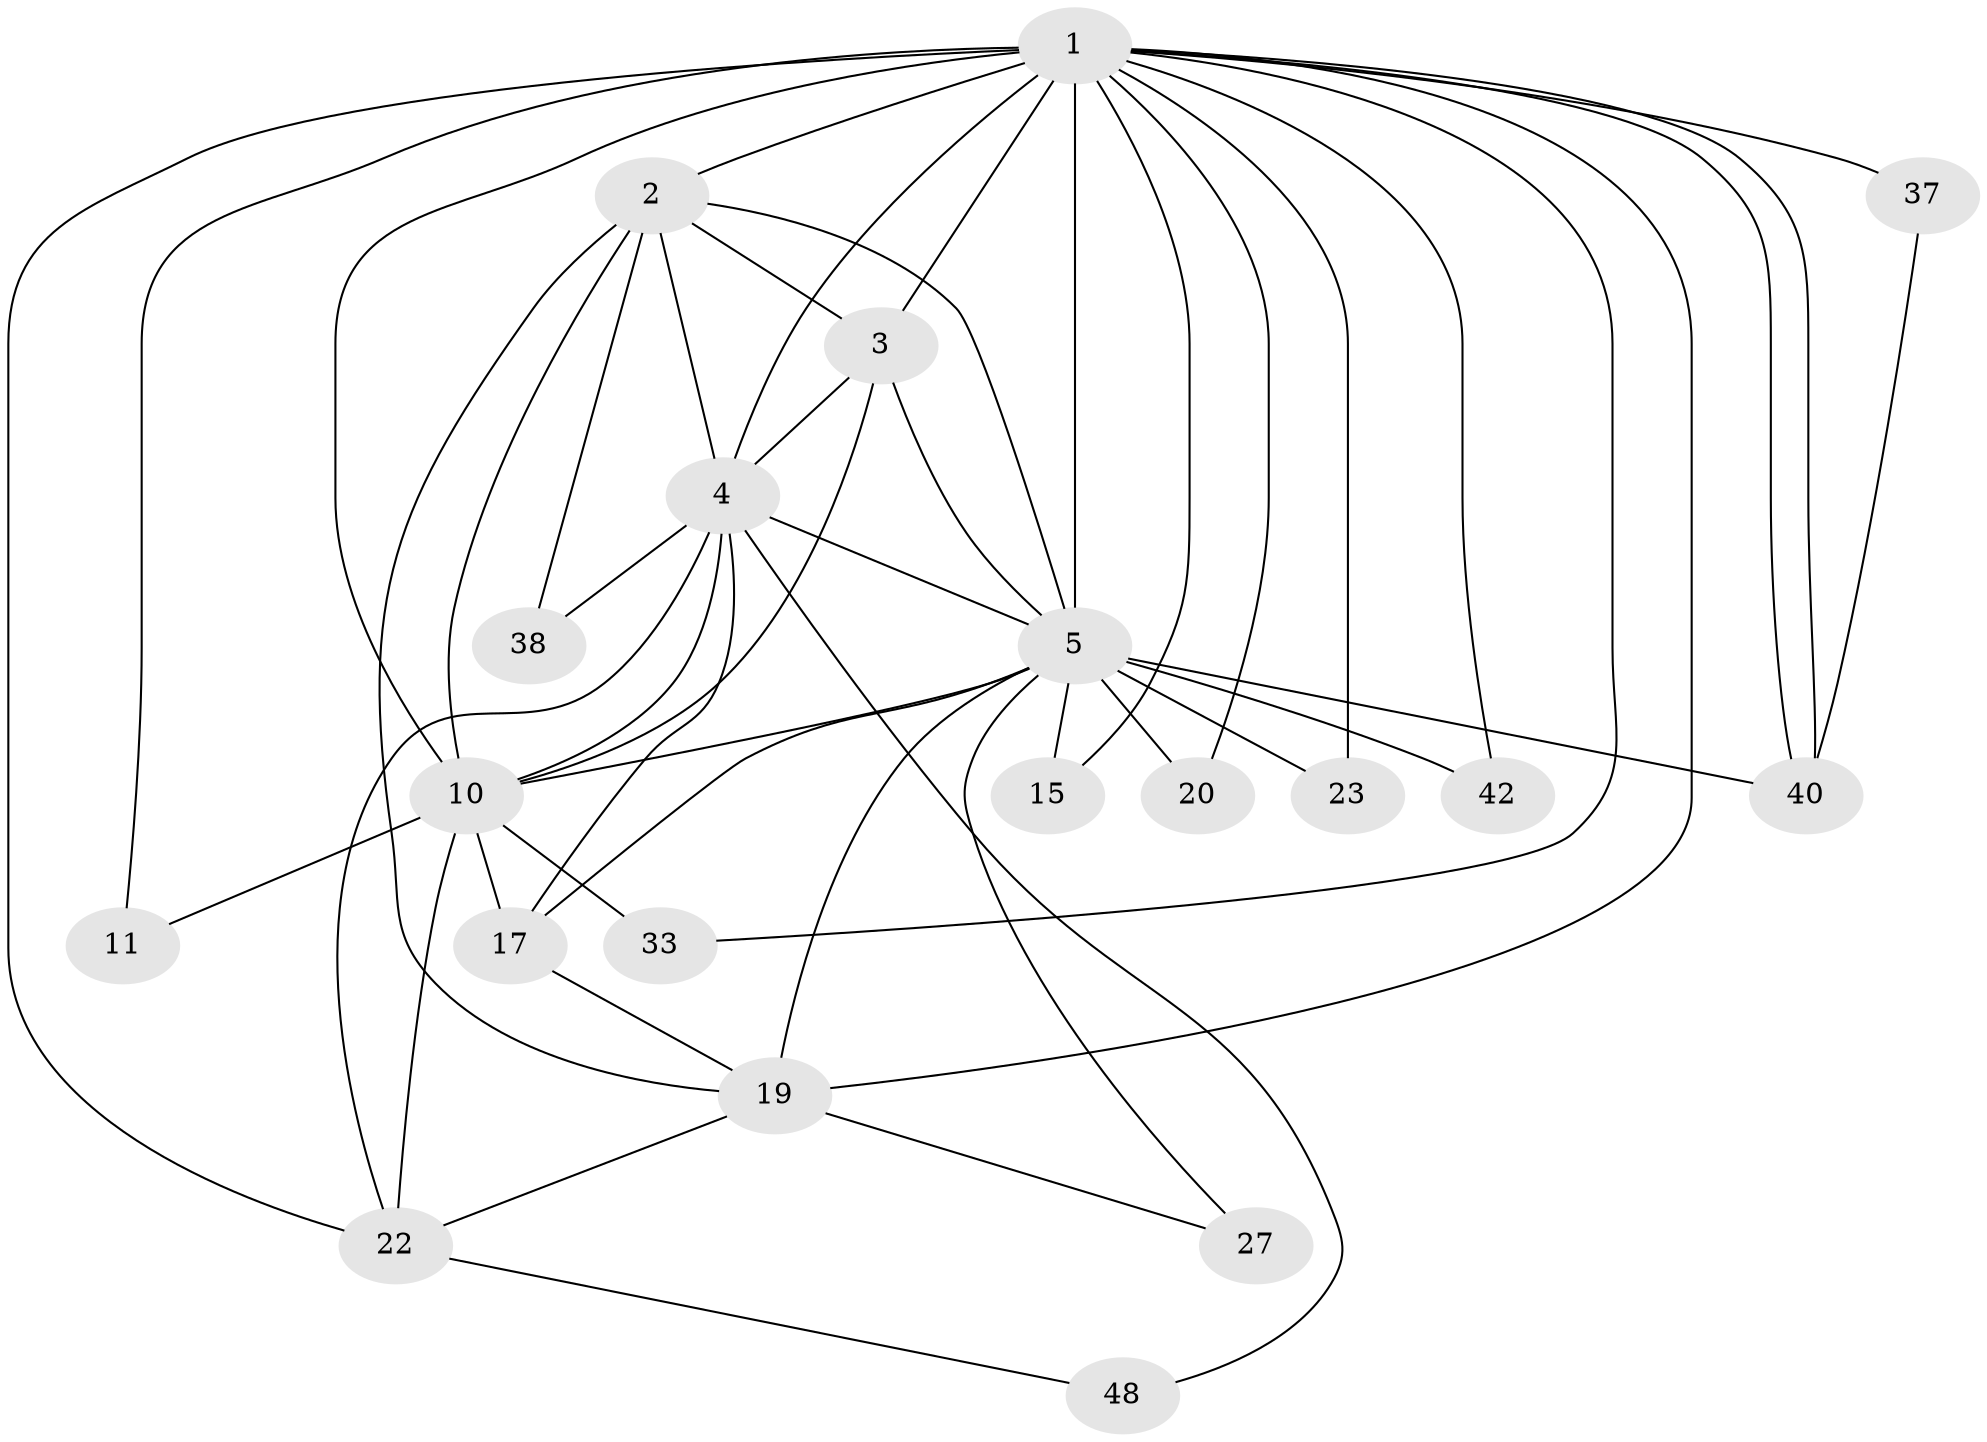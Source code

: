 // original degree distribution, {24: 0.014705882352941176, 16: 0.029411764705882353, 10: 0.029411764705882353, 19: 0.029411764705882353, 15: 0.029411764705882353, 18: 0.029411764705882353, 4: 0.10294117647058823, 2: 0.6176470588235294, 5: 0.04411764705882353, 3: 0.07352941176470588}
// Generated by graph-tools (version 1.1) at 2025/17/03/04/25 18:17:20]
// undirected, 20 vertices, 49 edges
graph export_dot {
graph [start="1"]
  node [color=gray90,style=filled];
  1 [super="+39+29+6"];
  2 [super="+30"];
  3;
  4;
  5 [super="+8+9+14+41"];
  10 [super="+12+16+13"];
  11;
  15;
  17 [super="+35+65"];
  19 [super="+24+26+50+57+64+21+46"];
  20;
  22 [super="+47"];
  23;
  27;
  33;
  37;
  38;
  40 [super="+44"];
  42;
  48;
  1 -- 2 [weight=3];
  1 -- 3 [weight=4];
  1 -- 4 [weight=6];
  1 -- 5 [weight=17];
  1 -- 10 [weight=5];
  1 -- 11 [weight=3];
  1 -- 15;
  1 -- 19 [weight=4];
  1 -- 22;
  1 -- 40 [weight=2];
  1 -- 40;
  1 -- 33;
  1 -- 37 [weight=2];
  1 -- 42;
  1 -- 20;
  1 -- 23;
  2 -- 3;
  2 -- 4 [weight=2];
  2 -- 5 [weight=5];
  2 -- 10;
  2 -- 19 [weight=3];
  2 -- 38;
  3 -- 4;
  3 -- 5 [weight=3];
  3 -- 10;
  4 -- 5 [weight=4];
  4 -- 10;
  4 -- 17 [weight=2];
  4 -- 22;
  4 -- 38;
  4 -- 48;
  5 -- 10 [weight=4];
  5 -- 42;
  5 -- 15;
  5 -- 19 [weight=2];
  5 -- 23;
  5 -- 27;
  5 -- 40;
  5 -- 17;
  5 -- 20;
  10 -- 33;
  10 -- 11;
  10 -- 17;
  10 -- 22;
  17 -- 19;
  19 -- 27;
  19 -- 22;
  22 -- 48;
  37 -- 40;
}
